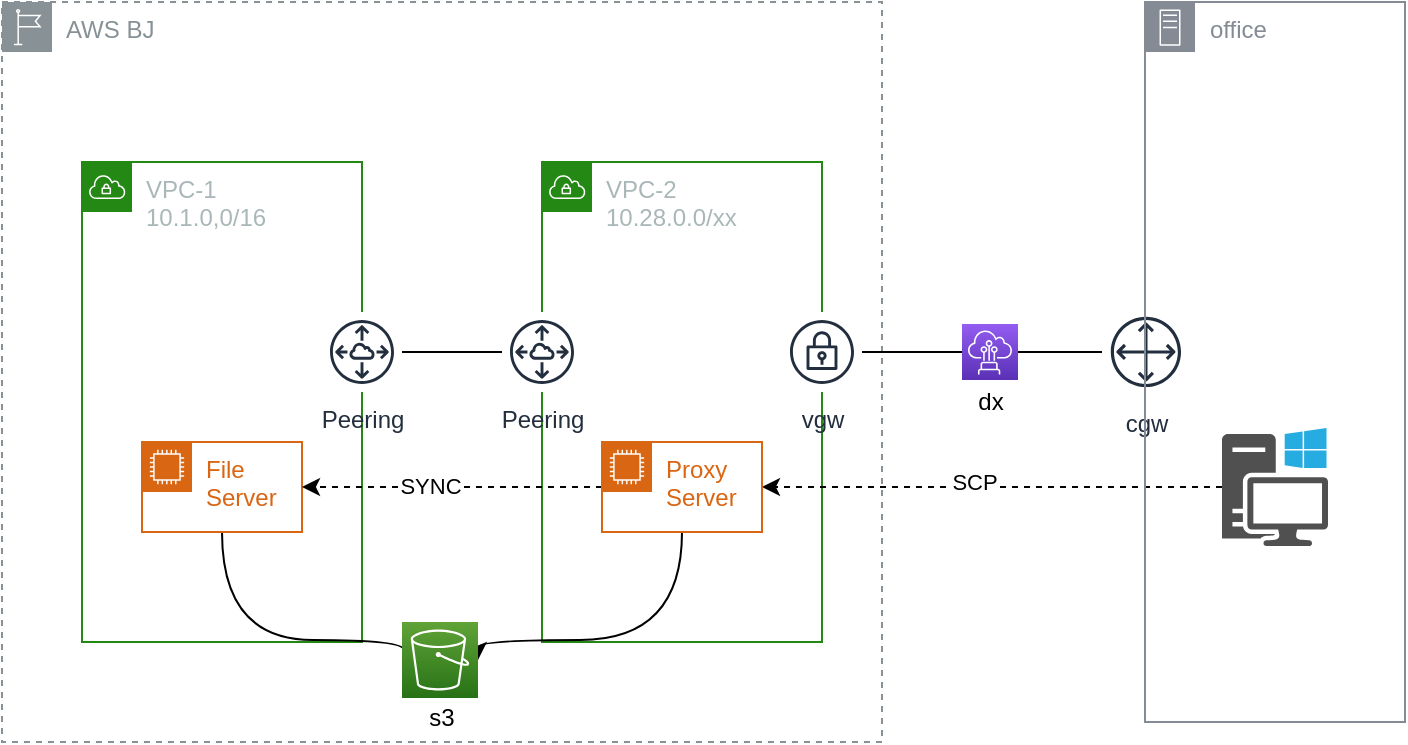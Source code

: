 <mxfile version="14.9.4" type="github">
  <diagram id="Yk6t9v-q_GspNquAsi5I" name="Page-1">
    <mxGraphModel dx="700" dy="443" grid="1" gridSize="10" guides="1" tooltips="1" connect="1" arrows="1" fold="1" page="1" pageScale="1" pageWidth="827" pageHeight="1169" math="0" shadow="0">
      <root>
        <mxCell id="0" />
        <mxCell id="1" parent="0" />
        <mxCell id="BR9eqy4Dcbu-qg9SR92N-1" value="AWS BJ" style="outlineConnect=0;gradientColor=none;html=1;whiteSpace=wrap;fontSize=12;fontStyle=0;shape=mxgraph.aws4.group;grIcon=mxgraph.aws4.group_region;strokeColor=#879196;fillColor=none;verticalAlign=top;align=left;spacingLeft=30;fontColor=#879196;dashed=1;" vertex="1" parent="1">
          <mxGeometry x="40" y="40" width="440" height="370" as="geometry" />
        </mxCell>
        <mxCell id="BR9eqy4Dcbu-qg9SR92N-4" value="VPC-1&lt;br&gt;10.1.0,0/16" style="points=[[0,0],[0.25,0],[0.5,0],[0.75,0],[1,0],[1,0.25],[1,0.5],[1,0.75],[1,1],[0.75,1],[0.5,1],[0.25,1],[0,1],[0,0.75],[0,0.5],[0,0.25]];outlineConnect=0;gradientColor=none;html=1;whiteSpace=wrap;fontSize=12;fontStyle=0;shape=mxgraph.aws4.group;grIcon=mxgraph.aws4.group_vpc;strokeColor=#248814;fillColor=none;verticalAlign=top;align=left;spacingLeft=30;fontColor=#AAB7B8;dashed=0;" vertex="1" parent="1">
          <mxGeometry x="80" y="120" width="140" height="240" as="geometry" />
        </mxCell>
        <mxCell id="BR9eqy4Dcbu-qg9SR92N-7" value="VPC-2&lt;br&gt;10.28.0.0/xx" style="points=[[0,0],[0.25,0],[0.5,0],[0.75,0],[1,0],[1,0.25],[1,0.5],[1,0.75],[1,1],[0.75,1],[0.5,1],[0.25,1],[0,1],[0,0.75],[0,0.5],[0,0.25]];outlineConnect=0;gradientColor=none;html=1;whiteSpace=wrap;fontSize=12;fontStyle=0;shape=mxgraph.aws4.group;grIcon=mxgraph.aws4.group_vpc;strokeColor=#248814;fillColor=none;verticalAlign=top;align=left;spacingLeft=30;fontColor=#AAB7B8;dashed=0;" vertex="1" parent="1">
          <mxGeometry x="310" y="120" width="140" height="240" as="geometry" />
        </mxCell>
        <mxCell id="BR9eqy4Dcbu-qg9SR92N-10" value="Peering" style="outlineConnect=0;fontColor=#232F3E;gradientColor=none;strokeColor=#232F3E;fillColor=#ffffff;dashed=0;verticalLabelPosition=bottom;verticalAlign=top;align=center;html=1;fontSize=12;fontStyle=0;aspect=fixed;shape=mxgraph.aws4.resourceIcon;resIcon=mxgraph.aws4.peering;" vertex="1" parent="1">
          <mxGeometry x="200" y="195" width="40" height="40" as="geometry" />
        </mxCell>
        <mxCell id="BR9eqy4Dcbu-qg9SR92N-12" value="" style="edgeStyle=orthogonalEdgeStyle;rounded=0;orthogonalLoop=1;jettySize=auto;html=1;endArrow=none;endFill=0;" edge="1" parent="1" source="BR9eqy4Dcbu-qg9SR92N-11" target="BR9eqy4Dcbu-qg9SR92N-10">
          <mxGeometry relative="1" as="geometry" />
        </mxCell>
        <mxCell id="BR9eqy4Dcbu-qg9SR92N-11" value="Peering" style="outlineConnect=0;fontColor=#232F3E;gradientColor=none;strokeColor=#232F3E;fillColor=#ffffff;dashed=0;verticalLabelPosition=bottom;verticalAlign=top;align=center;html=1;fontSize=12;fontStyle=0;aspect=fixed;shape=mxgraph.aws4.resourceIcon;resIcon=mxgraph.aws4.peering;" vertex="1" parent="1">
          <mxGeometry x="290" y="195" width="40" height="40" as="geometry" />
        </mxCell>
        <mxCell id="BR9eqy4Dcbu-qg9SR92N-32" value="" style="orthogonalLoop=1;jettySize=auto;html=1;strokeColor=none;" edge="1" parent="1" source="BR9eqy4Dcbu-qg9SR92N-13" target="BR9eqy4Dcbu-qg9SR92N-25">
          <mxGeometry relative="1" as="geometry" />
        </mxCell>
        <mxCell id="BR9eqy4Dcbu-qg9SR92N-35" value="" style="edgeStyle=none;orthogonalLoop=1;jettySize=auto;html=1;endArrow=none;endFill=0;" edge="1" parent="1" source="BR9eqy4Dcbu-qg9SR92N-13" target="BR9eqy4Dcbu-qg9SR92N-25">
          <mxGeometry relative="1" as="geometry" />
        </mxCell>
        <mxCell id="BR9eqy4Dcbu-qg9SR92N-13" value="vgw" style="outlineConnect=0;fontColor=#232F3E;gradientColor=none;strokeColor=#232F3E;fillColor=#ffffff;dashed=0;verticalLabelPosition=bottom;verticalAlign=top;align=center;html=1;fontSize=12;fontStyle=0;aspect=fixed;shape=mxgraph.aws4.resourceIcon;resIcon=mxgraph.aws4.vpn_gateway;" vertex="1" parent="1">
          <mxGeometry x="430" y="195" width="40" height="40" as="geometry" />
        </mxCell>
        <mxCell id="BR9eqy4Dcbu-qg9SR92N-36" value="" style="edgeStyle=none;orthogonalLoop=1;jettySize=auto;html=1;endArrow=none;endFill=0;" edge="1" parent="1" source="BR9eqy4Dcbu-qg9SR92N-18" target="BR9eqy4Dcbu-qg9SR92N-25">
          <mxGeometry relative="1" as="geometry" />
        </mxCell>
        <mxCell id="BR9eqy4Dcbu-qg9SR92N-18" value="cgw" style="outlineConnect=0;fontColor=#232F3E;gradientColor=none;strokeColor=#232F3E;fillColor=#ffffff;verticalLabelPosition=bottom;verticalAlign=top;align=center;html=1;fontSize=12;fontStyle=0;aspect=fixed;shape=mxgraph.aws4.resourceIcon;resIcon=mxgraph.aws4.customer_gateway;" vertex="1" parent="1">
          <mxGeometry x="590" y="193.04" width="43.91" height="43.91" as="geometry" />
        </mxCell>
        <mxCell id="BR9eqy4Dcbu-qg9SR92N-27" value="" style="edgeStyle=none;rounded=0;orthogonalLoop=1;jettySize=auto;html=1;entryX=1;entryY=0.5;entryDx=0;entryDy=0;dashed=1;" edge="1" parent="1" source="BR9eqy4Dcbu-qg9SR92N-19" target="BR9eqy4Dcbu-qg9SR92N-22">
          <mxGeometry relative="1" as="geometry" />
        </mxCell>
        <mxCell id="BR9eqy4Dcbu-qg9SR92N-28" value="SCP" style="edgeLabel;html=1;align=center;verticalAlign=middle;resizable=0;points=[];" vertex="1" connectable="0" parent="BR9eqy4Dcbu-qg9SR92N-27">
          <mxGeometry x="0.09" y="-3" relative="1" as="geometry">
            <mxPoint x="1" as="offset" />
          </mxGeometry>
        </mxCell>
        <mxCell id="BR9eqy4Dcbu-qg9SR92N-19" value="" style="pointerEvents=1;shadow=0;dashed=0;html=1;strokeColor=none;fillColor=#505050;labelPosition=center;verticalLabelPosition=bottom;verticalAlign=top;outlineConnect=0;align=center;shape=mxgraph.office.devices.workstation_pc;" vertex="1" parent="1">
          <mxGeometry x="650" y="253" width="53" height="59" as="geometry" />
        </mxCell>
        <mxCell id="BR9eqy4Dcbu-qg9SR92N-43" style="edgeStyle=orthogonalEdgeStyle;orthogonalLoop=1;jettySize=auto;html=1;entryX=0;entryY=0.5;entryDx=0;entryDy=0;entryPerimeter=0;endArrow=classic;endFill=1;elbow=vertical;curved=1;" edge="1" parent="1" source="BR9eqy4Dcbu-qg9SR92N-20" target="BR9eqy4Dcbu-qg9SR92N-41">
          <mxGeometry relative="1" as="geometry">
            <Array as="points">
              <mxPoint x="150" y="359" />
              <mxPoint x="241" y="359" />
            </Array>
          </mxGeometry>
        </mxCell>
        <mxCell id="BR9eqy4Dcbu-qg9SR92N-20" value="File Server" style="points=[[0,0],[0.25,0],[0.5,0],[0.75,0],[1,0],[1,0.25],[1,0.5],[1,0.75],[1,1],[0.75,1],[0.5,1],[0.25,1],[0,1],[0,0.75],[0,0.5],[0,0.25]];outlineConnect=0;gradientColor=none;html=1;whiteSpace=wrap;fontSize=12;fontStyle=0;shape=mxgraph.aws4.group;grIcon=mxgraph.aws4.group_ec2_instance_contents;strokeColor=#D86613;fillColor=none;verticalAlign=top;align=left;spacingLeft=30;fontColor=#D86613;dashed=0;" vertex="1" parent="1">
          <mxGeometry x="110" y="260" width="80" height="45" as="geometry" />
        </mxCell>
        <mxCell id="BR9eqy4Dcbu-qg9SR92N-29" style="edgeStyle=none;rounded=0;orthogonalLoop=1;jettySize=auto;html=1;entryX=1;entryY=0.5;entryDx=0;entryDy=0;dashed=1;" edge="1" parent="1" source="BR9eqy4Dcbu-qg9SR92N-22" target="BR9eqy4Dcbu-qg9SR92N-20">
          <mxGeometry relative="1" as="geometry" />
        </mxCell>
        <mxCell id="BR9eqy4Dcbu-qg9SR92N-30" value="SYNC" style="edgeLabel;html=1;align=center;verticalAlign=middle;resizable=0;points=[];" vertex="1" connectable="0" parent="BR9eqy4Dcbu-qg9SR92N-29">
          <mxGeometry x="0.153" y="-1" relative="1" as="geometry">
            <mxPoint as="offset" />
          </mxGeometry>
        </mxCell>
        <mxCell id="BR9eqy4Dcbu-qg9SR92N-42" style="edgeStyle=orthogonalEdgeStyle;curved=1;orthogonalLoop=1;jettySize=auto;html=1;entryX=1;entryY=0.5;entryDx=0;entryDy=0;entryPerimeter=0;endArrow=classic;endFill=1;" edge="1" parent="1" source="BR9eqy4Dcbu-qg9SR92N-22" target="BR9eqy4Dcbu-qg9SR92N-41">
          <mxGeometry relative="1" as="geometry">
            <Array as="points">
              <mxPoint x="380" y="359" />
            </Array>
          </mxGeometry>
        </mxCell>
        <mxCell id="BR9eqy4Dcbu-qg9SR92N-22" value="Proxy Server" style="points=[[0,0],[0.25,0],[0.5,0],[0.75,0],[1,0],[1,0.25],[1,0.5],[1,0.75],[1,1],[0.75,1],[0.5,1],[0.25,1],[0,1],[0,0.75],[0,0.5],[0,0.25]];outlineConnect=0;gradientColor=none;html=1;whiteSpace=wrap;fontSize=12;fontStyle=0;shape=mxgraph.aws4.group;grIcon=mxgraph.aws4.group_ec2_instance_contents;strokeColor=#D86613;fillColor=none;verticalAlign=top;align=left;spacingLeft=30;fontColor=#D86613;dashed=0;" vertex="1" parent="1">
          <mxGeometry x="340" y="260" width="80" height="45" as="geometry" />
        </mxCell>
        <mxCell id="BR9eqy4Dcbu-qg9SR92N-25" value="" style="points=[[0,0,0],[0.25,0,0],[0.5,0,0],[0.75,0,0],[1,0,0],[0,1,0],[0.25,1,0],[0.5,1,0],[0.75,1,0],[1,1,0],[0,0.25,0],[0,0.5,0],[0,0.75,0],[1,0.25,0],[1,0.5,0],[1,0.75,0]];outlineConnect=0;fontColor=#232F3E;gradientColor=#945DF2;gradientDirection=north;fillColor=#5A30B5;strokeColor=#ffffff;dashed=0;verticalLabelPosition=bottom;verticalAlign=top;align=center;html=1;fontSize=12;fontStyle=0;aspect=fixed;shape=mxgraph.aws4.resourceIcon;resIcon=mxgraph.aws4.direct_connect;" vertex="1" parent="1">
          <mxGeometry x="520" y="201" width="28" height="28" as="geometry" />
        </mxCell>
        <mxCell id="BR9eqy4Dcbu-qg9SR92N-37" value="office" style="outlineConnect=0;gradientColor=none;html=1;whiteSpace=wrap;fontSize=12;fontStyle=0;shape=mxgraph.aws4.group;grIcon=mxgraph.aws4.group_on_premise;strokeColor=#858B94;fillColor=none;verticalAlign=top;align=left;spacingLeft=30;fontColor=#858B94;dashed=0;" vertex="1" parent="1">
          <mxGeometry x="611.5" y="40" width="130" height="360" as="geometry" />
        </mxCell>
        <mxCell id="BR9eqy4Dcbu-qg9SR92N-38" value="dx" style="text;html=1;align=center;verticalAlign=middle;resizable=0;points=[];autosize=1;strokeColor=none;" vertex="1" parent="1">
          <mxGeometry x="519" y="230" width="30" height="20" as="geometry" />
        </mxCell>
        <mxCell id="BR9eqy4Dcbu-qg9SR92N-41" value="" style="points=[[0,0,0],[0.25,0,0],[0.5,0,0],[0.75,0,0],[1,0,0],[0,1,0],[0.25,1,0],[0.5,1,0],[0.75,1,0],[1,1,0],[0,0.25,0],[0,0.5,0],[0,0.75,0],[1,0.25,0],[1,0.5,0],[1,0.75,0]];outlineConnect=0;fontColor=#232F3E;gradientColor=#60A337;gradientDirection=north;fillColor=#277116;strokeColor=#ffffff;dashed=0;verticalLabelPosition=bottom;verticalAlign=top;align=center;html=1;fontSize=12;fontStyle=0;aspect=fixed;shape=mxgraph.aws4.resourceIcon;resIcon=mxgraph.aws4.s3;" vertex="1" parent="1">
          <mxGeometry x="240" y="350" width="38" height="38" as="geometry" />
        </mxCell>
        <mxCell id="BR9eqy4Dcbu-qg9SR92N-47" value="s3" style="text;html=1;strokeColor=none;fillColor=none;align=center;verticalAlign=middle;whiteSpace=wrap;rounded=0;dashed=1;" vertex="1" parent="1">
          <mxGeometry x="240" y="388" width="40" height="20" as="geometry" />
        </mxCell>
      </root>
    </mxGraphModel>
  </diagram>
</mxfile>
